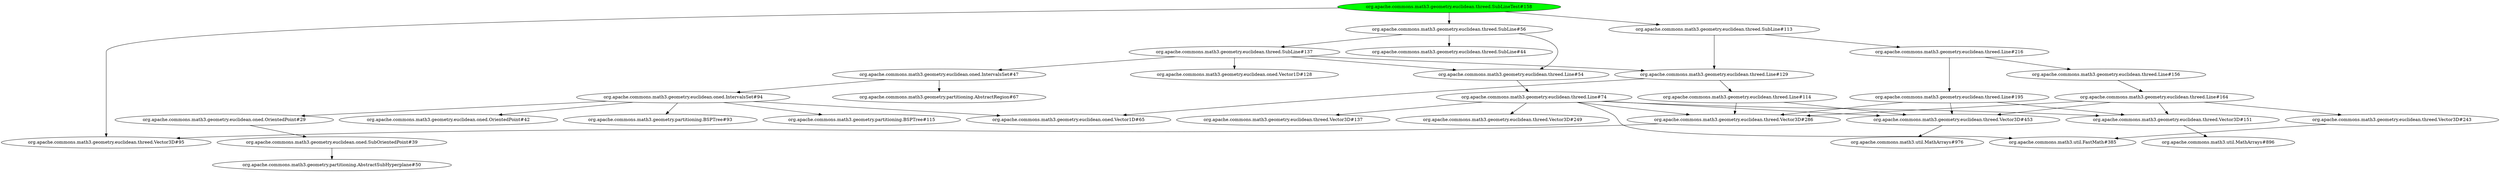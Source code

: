 digraph "cg/org.apache.commons.math3.geometry.euclidean.threed.SubLineTest#158"
{
	"org.apache.commons.math3.geometry.euclidean.threed.SubLineTest#158" [style=filled,fillcolor=green];
	"org.apache.commons.math3.geometry.euclidean.threed.SubLineTest#158" -> "org.apache.commons.math3.geometry.euclidean.threed.Vector3D#95";
	"org.apache.commons.math3.geometry.euclidean.threed.SubLineTest#158" -> "org.apache.commons.math3.geometry.euclidean.threed.SubLine#56";
	"org.apache.commons.math3.geometry.euclidean.threed.SubLine#56" -> "org.apache.commons.math3.geometry.euclidean.threed.Line#54";
	"org.apache.commons.math3.geometry.euclidean.threed.Line#54" -> "org.apache.commons.math3.geometry.euclidean.threed.Line#74";
	"org.apache.commons.math3.geometry.euclidean.threed.Line#74" -> "org.apache.commons.math3.geometry.euclidean.threed.Vector3D#286";
	"org.apache.commons.math3.geometry.euclidean.threed.Vector3D#286" -> "org.apache.commons.math3.geometry.euclidean.threed.Vector3D#95";
	"org.apache.commons.math3.geometry.euclidean.threed.Line#74" -> "org.apache.commons.math3.geometry.euclidean.threed.Vector3D#249";
	"org.apache.commons.math3.geometry.euclidean.threed.Line#74" -> "org.apache.commons.math3.util.FastMath#385";
	"org.apache.commons.math3.geometry.euclidean.threed.Line#74" -> "org.apache.commons.math3.geometry.euclidean.threed.Vector3D#137";
	"org.apache.commons.math3.geometry.euclidean.threed.Line#74" -> "org.apache.commons.math3.geometry.euclidean.threed.Vector3D#453";
	"org.apache.commons.math3.geometry.euclidean.threed.Vector3D#453" -> "org.apache.commons.math3.util.MathArrays#976";
	"org.apache.commons.math3.geometry.euclidean.threed.Line#74" -> "org.apache.commons.math3.geometry.euclidean.threed.Vector3D#151";
	"org.apache.commons.math3.geometry.euclidean.threed.Vector3D#151" -> "org.apache.commons.math3.util.MathArrays#896";
	"org.apache.commons.math3.geometry.euclidean.threed.SubLine#56" -> "org.apache.commons.math3.geometry.euclidean.threed.SubLine#137";
	"org.apache.commons.math3.geometry.euclidean.threed.SubLine#137" -> "org.apache.commons.math3.geometry.euclidean.threed.Line#54";
	"org.apache.commons.math3.geometry.euclidean.threed.SubLine#137" -> "org.apache.commons.math3.geometry.euclidean.threed.Line#129";
	"org.apache.commons.math3.geometry.euclidean.threed.Line#129" -> "org.apache.commons.math3.geometry.euclidean.threed.Line#114";
	"org.apache.commons.math3.geometry.euclidean.threed.Line#114" -> "org.apache.commons.math3.geometry.euclidean.threed.Vector3D#286";
	"org.apache.commons.math3.geometry.euclidean.threed.Line#114" -> "org.apache.commons.math3.geometry.euclidean.threed.Vector3D#453";
	"org.apache.commons.math3.geometry.euclidean.threed.Line#129" -> "org.apache.commons.math3.geometry.euclidean.oned.Vector1D#65";
	"org.apache.commons.math3.geometry.euclidean.threed.SubLine#137" -> "org.apache.commons.math3.geometry.euclidean.oned.Vector1D#128";
	"org.apache.commons.math3.geometry.euclidean.threed.SubLine#137" -> "org.apache.commons.math3.geometry.euclidean.oned.IntervalsSet#47";
	"org.apache.commons.math3.geometry.euclidean.oned.IntervalsSet#47" -> "org.apache.commons.math3.geometry.euclidean.oned.IntervalsSet#94";
	"org.apache.commons.math3.geometry.euclidean.oned.IntervalsSet#94" -> "org.apache.commons.math3.geometry.euclidean.oned.Vector1D#65";
	"org.apache.commons.math3.geometry.euclidean.oned.IntervalsSet#94" -> "org.apache.commons.math3.geometry.euclidean.oned.OrientedPoint#42";
	"org.apache.commons.math3.geometry.euclidean.oned.IntervalsSet#94" -> "org.apache.commons.math3.geometry.euclidean.oned.OrientedPoint#29";
	"org.apache.commons.math3.geometry.euclidean.oned.OrientedPoint#29" -> "org.apache.commons.math3.geometry.euclidean.oned.SubOrientedPoint#39";
	"org.apache.commons.math3.geometry.euclidean.oned.SubOrientedPoint#39" -> "org.apache.commons.math3.geometry.partitioning.AbstractSubHyperplane#50";
	"org.apache.commons.math3.geometry.euclidean.oned.IntervalsSet#94" -> "org.apache.commons.math3.geometry.partitioning.BSPTree#93";
	"org.apache.commons.math3.geometry.euclidean.oned.IntervalsSet#94" -> "org.apache.commons.math3.geometry.partitioning.BSPTree#115";
	"org.apache.commons.math3.geometry.euclidean.oned.IntervalsSet#47" -> "org.apache.commons.math3.geometry.partitioning.AbstractRegion#67";
	"org.apache.commons.math3.geometry.euclidean.threed.SubLine#56" -> "org.apache.commons.math3.geometry.euclidean.threed.SubLine#44";
	"org.apache.commons.math3.geometry.euclidean.threed.SubLineTest#158" -> "org.apache.commons.math3.geometry.euclidean.threed.SubLine#113";
	"org.apache.commons.math3.geometry.euclidean.threed.SubLine#113" -> "org.apache.commons.math3.geometry.euclidean.threed.Line#216";
	"org.apache.commons.math3.geometry.euclidean.threed.Line#216" -> "org.apache.commons.math3.geometry.euclidean.threed.Line#195";
	"org.apache.commons.math3.geometry.euclidean.threed.Line#195" -> "org.apache.commons.math3.geometry.euclidean.threed.Vector3D#453";
	"org.apache.commons.math3.geometry.euclidean.threed.Line#195" -> "org.apache.commons.math3.geometry.euclidean.threed.Vector3D#286";
	"org.apache.commons.math3.geometry.euclidean.threed.Line#195" -> "org.apache.commons.math3.geometry.euclidean.threed.Vector3D#151";
	"org.apache.commons.math3.geometry.euclidean.threed.Line#216" -> "org.apache.commons.math3.geometry.euclidean.threed.Line#156";
	"org.apache.commons.math3.geometry.euclidean.threed.Line#156" -> "org.apache.commons.math3.geometry.euclidean.threed.Line#164";
	"org.apache.commons.math3.geometry.euclidean.threed.Line#164" -> "org.apache.commons.math3.geometry.euclidean.threed.Vector3D#286";
	"org.apache.commons.math3.geometry.euclidean.threed.Line#164" -> "org.apache.commons.math3.geometry.euclidean.threed.Vector3D#453";
	"org.apache.commons.math3.geometry.euclidean.threed.Line#164" -> "org.apache.commons.math3.geometry.euclidean.threed.Vector3D#151";
	"org.apache.commons.math3.geometry.euclidean.threed.Line#164" -> "org.apache.commons.math3.geometry.euclidean.threed.Vector3D#243";
	"org.apache.commons.math3.geometry.euclidean.threed.Vector3D#243" -> "org.apache.commons.math3.util.FastMath#385";
	"org.apache.commons.math3.geometry.euclidean.threed.SubLine#113" -> "org.apache.commons.math3.geometry.euclidean.threed.Line#129";
}
